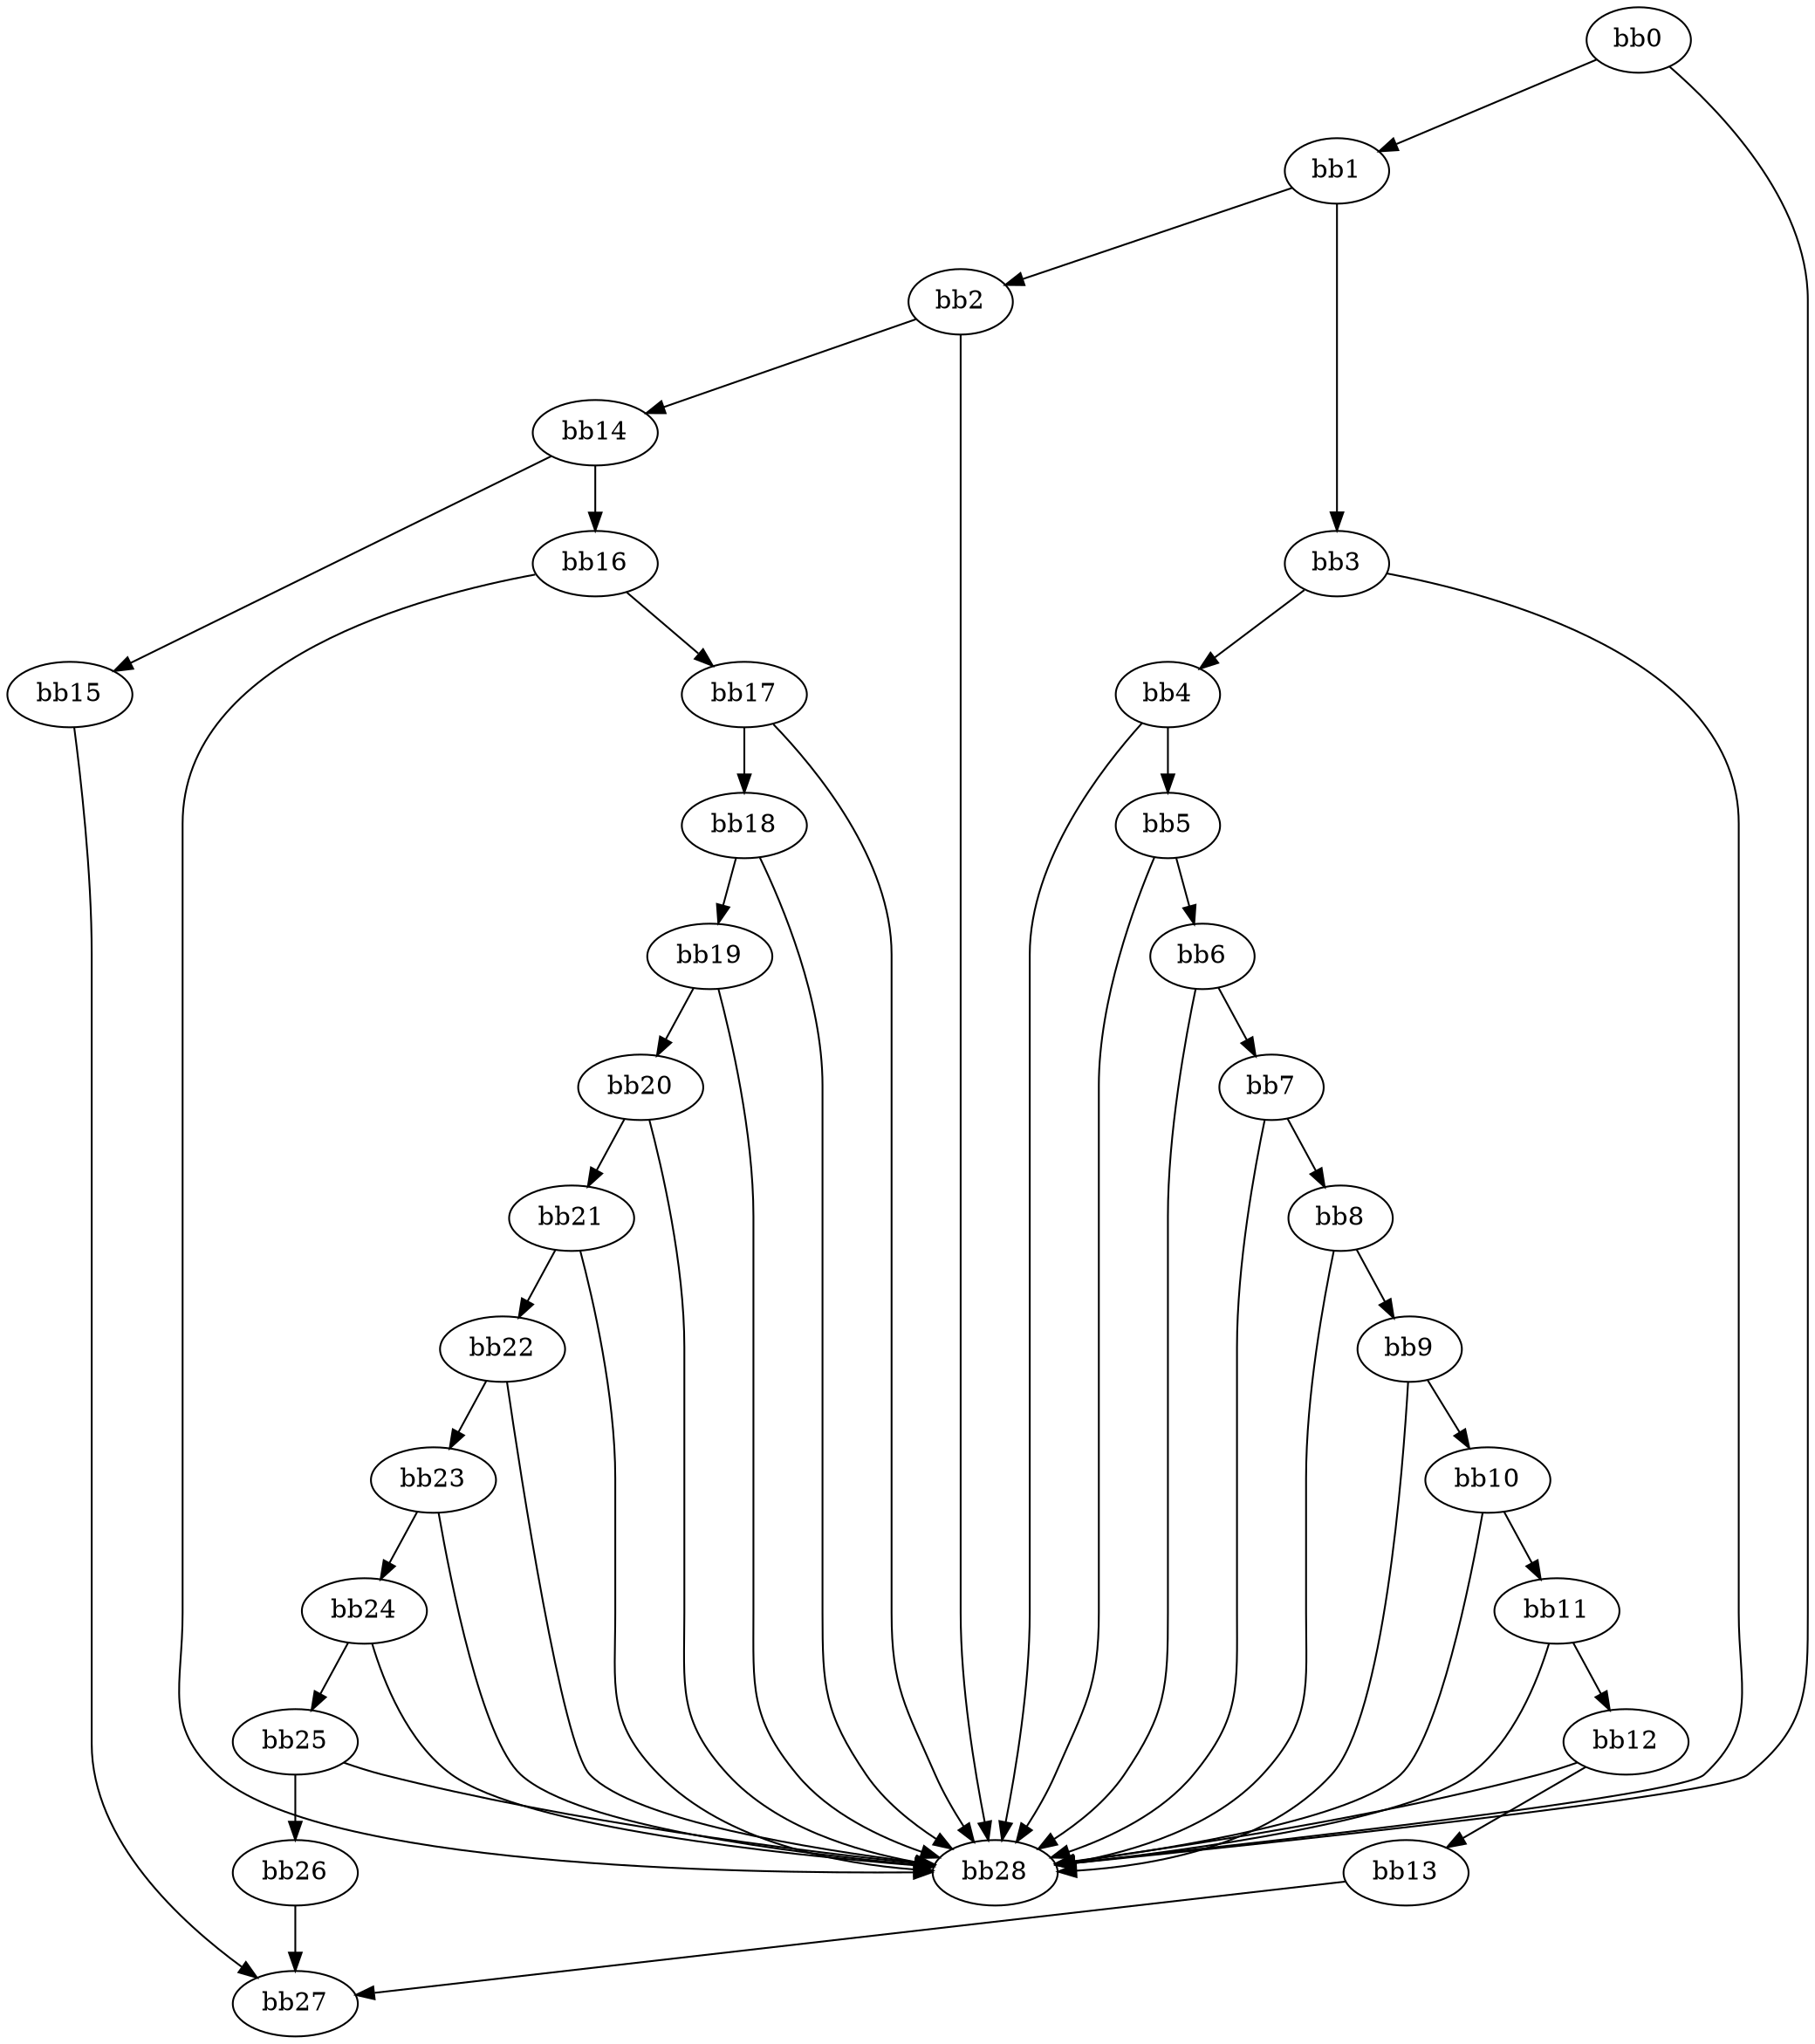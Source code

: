 digraph {
    0 [ label = "bb0\l" ]
    1 [ label = "bb1\l" ]
    2 [ label = "bb2\l" ]
    3 [ label = "bb3\l" ]
    4 [ label = "bb4\l" ]
    5 [ label = "bb5\l" ]
    6 [ label = "bb6\l" ]
    7 [ label = "bb7\l" ]
    8 [ label = "bb8\l" ]
    9 [ label = "bb9\l" ]
    10 [ label = "bb10\l" ]
    11 [ label = "bb11\l" ]
    12 [ label = "bb12\l" ]
    13 [ label = "bb13\l" ]
    14 [ label = "bb14\l" ]
    15 [ label = "bb15\l" ]
    16 [ label = "bb16\l" ]
    17 [ label = "bb17\l" ]
    18 [ label = "bb18\l" ]
    19 [ label = "bb19\l" ]
    20 [ label = "bb20\l" ]
    21 [ label = "bb21\l" ]
    22 [ label = "bb22\l" ]
    23 [ label = "bb23\l" ]
    24 [ label = "bb24\l" ]
    25 [ label = "bb25\l" ]
    26 [ label = "bb26\l" ]
    27 [ label = "bb27\l" ]
    28 [ label = "bb28\l" ]
    0 -> 1 [ ]
    0 -> 28 [ ]
    1 -> 2 [ ]
    1 -> 3 [ ]
    2 -> 14 [ ]
    2 -> 28 [ ]
    3 -> 4 [ ]
    3 -> 28 [ ]
    4 -> 5 [ ]
    4 -> 28 [ ]
    5 -> 6 [ ]
    5 -> 28 [ ]
    6 -> 7 [ ]
    6 -> 28 [ ]
    7 -> 8 [ ]
    7 -> 28 [ ]
    8 -> 9 [ ]
    8 -> 28 [ ]
    9 -> 10 [ ]
    9 -> 28 [ ]
    10 -> 11 [ ]
    10 -> 28 [ ]
    11 -> 12 [ ]
    11 -> 28 [ ]
    12 -> 13 [ ]
    12 -> 28 [ ]
    13 -> 27 [ ]
    14 -> 15 [ ]
    14 -> 16 [ ]
    15 -> 27 [ ]
    16 -> 17 [ ]
    16 -> 28 [ ]
    17 -> 18 [ ]
    17 -> 28 [ ]
    18 -> 19 [ ]
    18 -> 28 [ ]
    19 -> 20 [ ]
    19 -> 28 [ ]
    20 -> 21 [ ]
    20 -> 28 [ ]
    21 -> 22 [ ]
    21 -> 28 [ ]
    22 -> 23 [ ]
    22 -> 28 [ ]
    23 -> 24 [ ]
    23 -> 28 [ ]
    24 -> 25 [ ]
    24 -> 28 [ ]
    25 -> 26 [ ]
    25 -> 28 [ ]
    26 -> 27 [ ]
}

